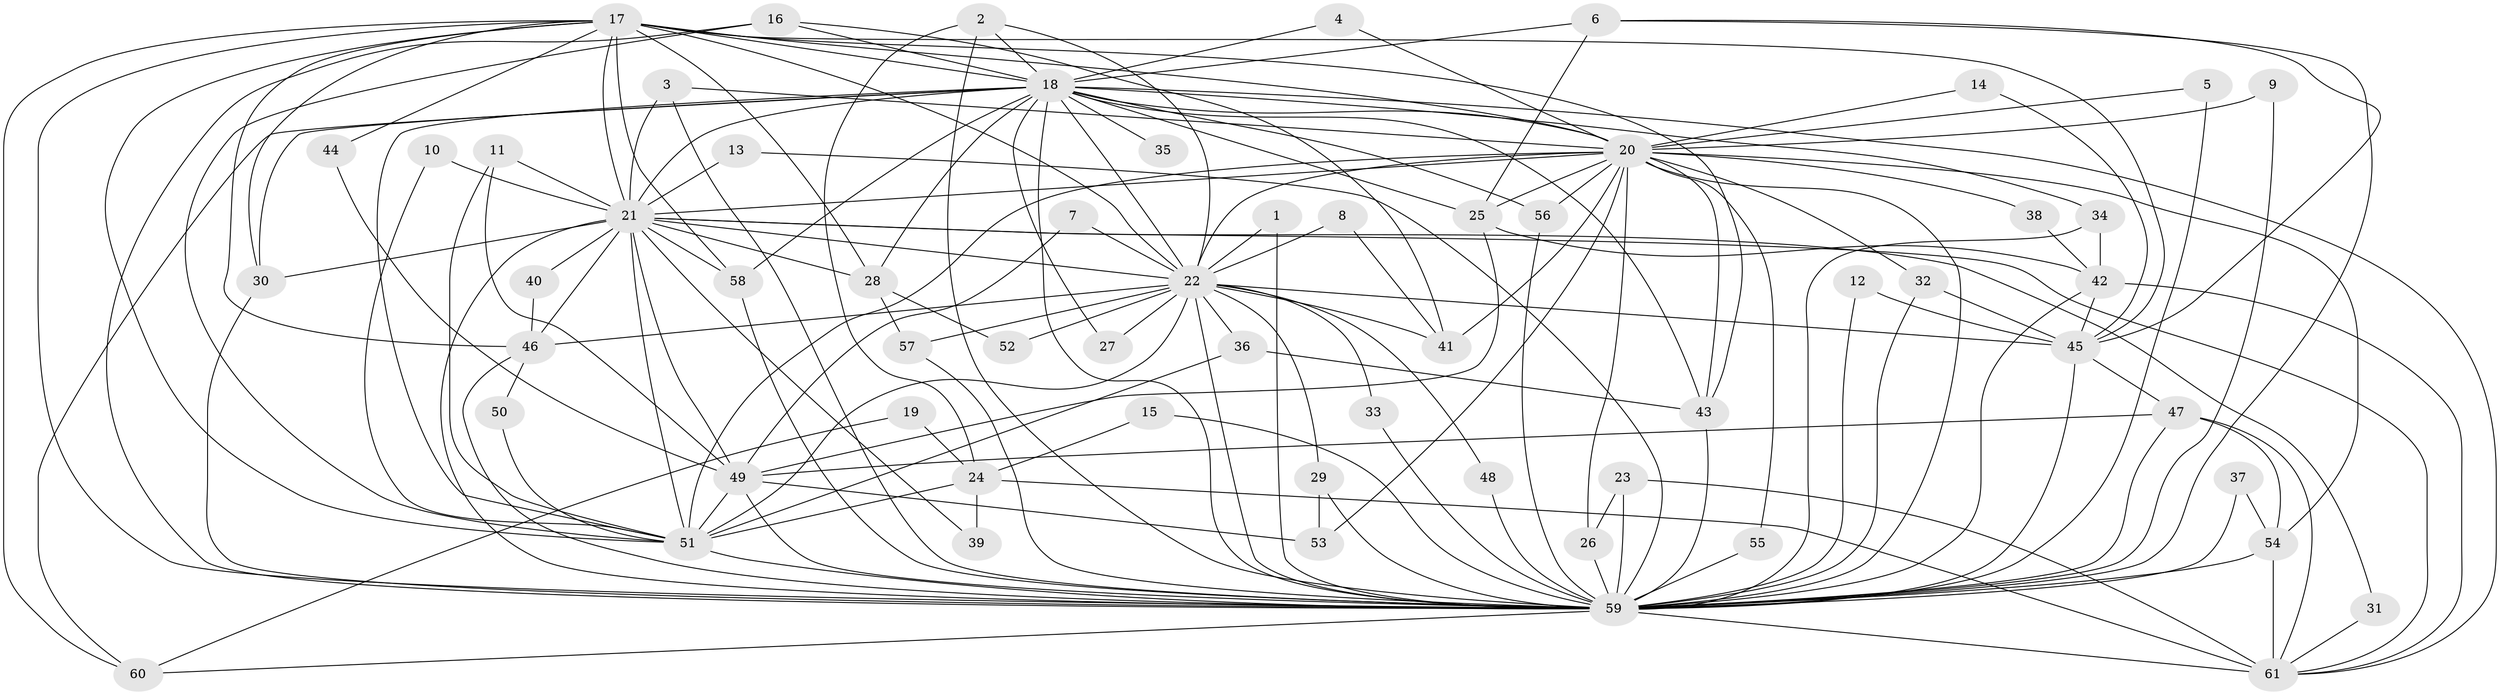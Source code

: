 // original degree distribution, {25: 0.02459016393442623, 32: 0.00819672131147541, 17: 0.02459016393442623, 11: 0.00819672131147541, 31: 0.00819672131147541, 18: 0.00819672131147541, 4: 0.11475409836065574, 3: 0.1721311475409836, 6: 0.05737704918032787, 5: 0.03278688524590164, 2: 0.5327868852459017, 9: 0.00819672131147541}
// Generated by graph-tools (version 1.1) at 2025/49/03/09/25 03:49:43]
// undirected, 61 vertices, 163 edges
graph export_dot {
graph [start="1"]
  node [color=gray90,style=filled];
  1;
  2;
  3;
  4;
  5;
  6;
  7;
  8;
  9;
  10;
  11;
  12;
  13;
  14;
  15;
  16;
  17;
  18;
  19;
  20;
  21;
  22;
  23;
  24;
  25;
  26;
  27;
  28;
  29;
  30;
  31;
  32;
  33;
  34;
  35;
  36;
  37;
  38;
  39;
  40;
  41;
  42;
  43;
  44;
  45;
  46;
  47;
  48;
  49;
  50;
  51;
  52;
  53;
  54;
  55;
  56;
  57;
  58;
  59;
  60;
  61;
  1 -- 22 [weight=1.0];
  1 -- 59 [weight=1.0];
  2 -- 18 [weight=1.0];
  2 -- 22 [weight=1.0];
  2 -- 24 [weight=1.0];
  2 -- 59 [weight=1.0];
  3 -- 20 [weight=1.0];
  3 -- 21 [weight=1.0];
  3 -- 59 [weight=1.0];
  4 -- 18 [weight=1.0];
  4 -- 20 [weight=1.0];
  5 -- 20 [weight=1.0];
  5 -- 59 [weight=1.0];
  6 -- 18 [weight=1.0];
  6 -- 25 [weight=1.0];
  6 -- 45 [weight=1.0];
  6 -- 59 [weight=1.0];
  7 -- 22 [weight=1.0];
  7 -- 49 [weight=1.0];
  8 -- 22 [weight=1.0];
  8 -- 41 [weight=1.0];
  9 -- 20 [weight=1.0];
  9 -- 59 [weight=1.0];
  10 -- 21 [weight=1.0];
  10 -- 51 [weight=1.0];
  11 -- 21 [weight=1.0];
  11 -- 49 [weight=1.0];
  11 -- 51 [weight=2.0];
  12 -- 45 [weight=1.0];
  12 -- 59 [weight=1.0];
  13 -- 21 [weight=1.0];
  13 -- 59 [weight=1.0];
  14 -- 20 [weight=1.0];
  14 -- 45 [weight=1.0];
  15 -- 24 [weight=1.0];
  15 -- 59 [weight=1.0];
  16 -- 18 [weight=1.0];
  16 -- 41 [weight=1.0];
  16 -- 51 [weight=1.0];
  16 -- 59 [weight=1.0];
  17 -- 18 [weight=1.0];
  17 -- 20 [weight=3.0];
  17 -- 21 [weight=1.0];
  17 -- 22 [weight=1.0];
  17 -- 28 [weight=1.0];
  17 -- 30 [weight=1.0];
  17 -- 43 [weight=1.0];
  17 -- 44 [weight=1.0];
  17 -- 45 [weight=1.0];
  17 -- 46 [weight=1.0];
  17 -- 51 [weight=1.0];
  17 -- 58 [weight=1.0];
  17 -- 59 [weight=2.0];
  17 -- 60 [weight=1.0];
  18 -- 20 [weight=3.0];
  18 -- 21 [weight=1.0];
  18 -- 22 [weight=1.0];
  18 -- 25 [weight=1.0];
  18 -- 27 [weight=1.0];
  18 -- 28 [weight=1.0];
  18 -- 30 [weight=1.0];
  18 -- 34 [weight=1.0];
  18 -- 35 [weight=1.0];
  18 -- 43 [weight=1.0];
  18 -- 51 [weight=1.0];
  18 -- 56 [weight=1.0];
  18 -- 58 [weight=1.0];
  18 -- 59 [weight=2.0];
  18 -- 60 [weight=1.0];
  18 -- 61 [weight=1.0];
  19 -- 24 [weight=1.0];
  19 -- 60 [weight=1.0];
  20 -- 21 [weight=3.0];
  20 -- 22 [weight=3.0];
  20 -- 25 [weight=1.0];
  20 -- 26 [weight=1.0];
  20 -- 32 [weight=1.0];
  20 -- 38 [weight=1.0];
  20 -- 41 [weight=1.0];
  20 -- 43 [weight=1.0];
  20 -- 51 [weight=3.0];
  20 -- 53 [weight=2.0];
  20 -- 54 [weight=2.0];
  20 -- 55 [weight=1.0];
  20 -- 56 [weight=1.0];
  20 -- 59 [weight=6.0];
  21 -- 22 [weight=1.0];
  21 -- 28 [weight=2.0];
  21 -- 30 [weight=1.0];
  21 -- 31 [weight=1.0];
  21 -- 39 [weight=1.0];
  21 -- 40 [weight=1.0];
  21 -- 46 [weight=2.0];
  21 -- 49 [weight=1.0];
  21 -- 51 [weight=1.0];
  21 -- 58 [weight=2.0];
  21 -- 59 [weight=2.0];
  21 -- 61 [weight=1.0];
  22 -- 27 [weight=1.0];
  22 -- 29 [weight=1.0];
  22 -- 33 [weight=1.0];
  22 -- 36 [weight=1.0];
  22 -- 41 [weight=1.0];
  22 -- 45 [weight=1.0];
  22 -- 46 [weight=1.0];
  22 -- 48 [weight=1.0];
  22 -- 51 [weight=1.0];
  22 -- 52 [weight=1.0];
  22 -- 57 [weight=2.0];
  22 -- 59 [weight=3.0];
  23 -- 26 [weight=1.0];
  23 -- 59 [weight=1.0];
  23 -- 61 [weight=1.0];
  24 -- 39 [weight=1.0];
  24 -- 51 [weight=2.0];
  24 -- 61 [weight=2.0];
  25 -- 42 [weight=1.0];
  25 -- 49 [weight=1.0];
  26 -- 59 [weight=1.0];
  28 -- 52 [weight=1.0];
  28 -- 57 [weight=1.0];
  29 -- 53 [weight=1.0];
  29 -- 59 [weight=1.0];
  30 -- 59 [weight=1.0];
  31 -- 61 [weight=1.0];
  32 -- 45 [weight=1.0];
  32 -- 59 [weight=1.0];
  33 -- 59 [weight=1.0];
  34 -- 42 [weight=1.0];
  34 -- 59 [weight=2.0];
  36 -- 43 [weight=1.0];
  36 -- 51 [weight=1.0];
  37 -- 54 [weight=1.0];
  37 -- 59 [weight=2.0];
  38 -- 42 [weight=1.0];
  40 -- 46 [weight=1.0];
  42 -- 45 [weight=1.0];
  42 -- 59 [weight=1.0];
  42 -- 61 [weight=1.0];
  43 -- 59 [weight=1.0];
  44 -- 49 [weight=1.0];
  45 -- 47 [weight=1.0];
  45 -- 59 [weight=2.0];
  46 -- 50 [weight=1.0];
  46 -- 59 [weight=1.0];
  47 -- 49 [weight=1.0];
  47 -- 54 [weight=1.0];
  47 -- 59 [weight=1.0];
  47 -- 61 [weight=2.0];
  48 -- 59 [weight=1.0];
  49 -- 51 [weight=1.0];
  49 -- 53 [weight=1.0];
  49 -- 59 [weight=1.0];
  50 -- 51 [weight=1.0];
  51 -- 59 [weight=2.0];
  54 -- 59 [weight=1.0];
  54 -- 61 [weight=1.0];
  55 -- 59 [weight=2.0];
  56 -- 59 [weight=1.0];
  57 -- 59 [weight=1.0];
  58 -- 59 [weight=1.0];
  59 -- 60 [weight=2.0];
  59 -- 61 [weight=3.0];
}
